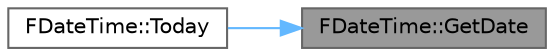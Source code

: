 digraph "FDateTime::GetDate"
{
 // INTERACTIVE_SVG=YES
 // LATEX_PDF_SIZE
  bgcolor="transparent";
  edge [fontname=Helvetica,fontsize=10,labelfontname=Helvetica,labelfontsize=10];
  node [fontname=Helvetica,fontsize=10,shape=box,height=0.2,width=0.4];
  rankdir="RL";
  Node1 [id="Node000001",label="FDateTime::GetDate",height=0.2,width=0.4,color="gray40", fillcolor="grey60", style="filled", fontcolor="black",tooltip="Gets the date part of this date."];
  Node1 -> Node2 [id="edge1_Node000001_Node000002",dir="back",color="steelblue1",style="solid",tooltip=" "];
  Node2 [id="Node000002",label="FDateTime::Today",height=0.2,width=0.4,color="grey40", fillcolor="white", style="filled",URL="$d3/da3/structFDateTime.html#ad53cae8690589e5199b15bb0259aec37",tooltip="Gets the local date on this computer."];
}
